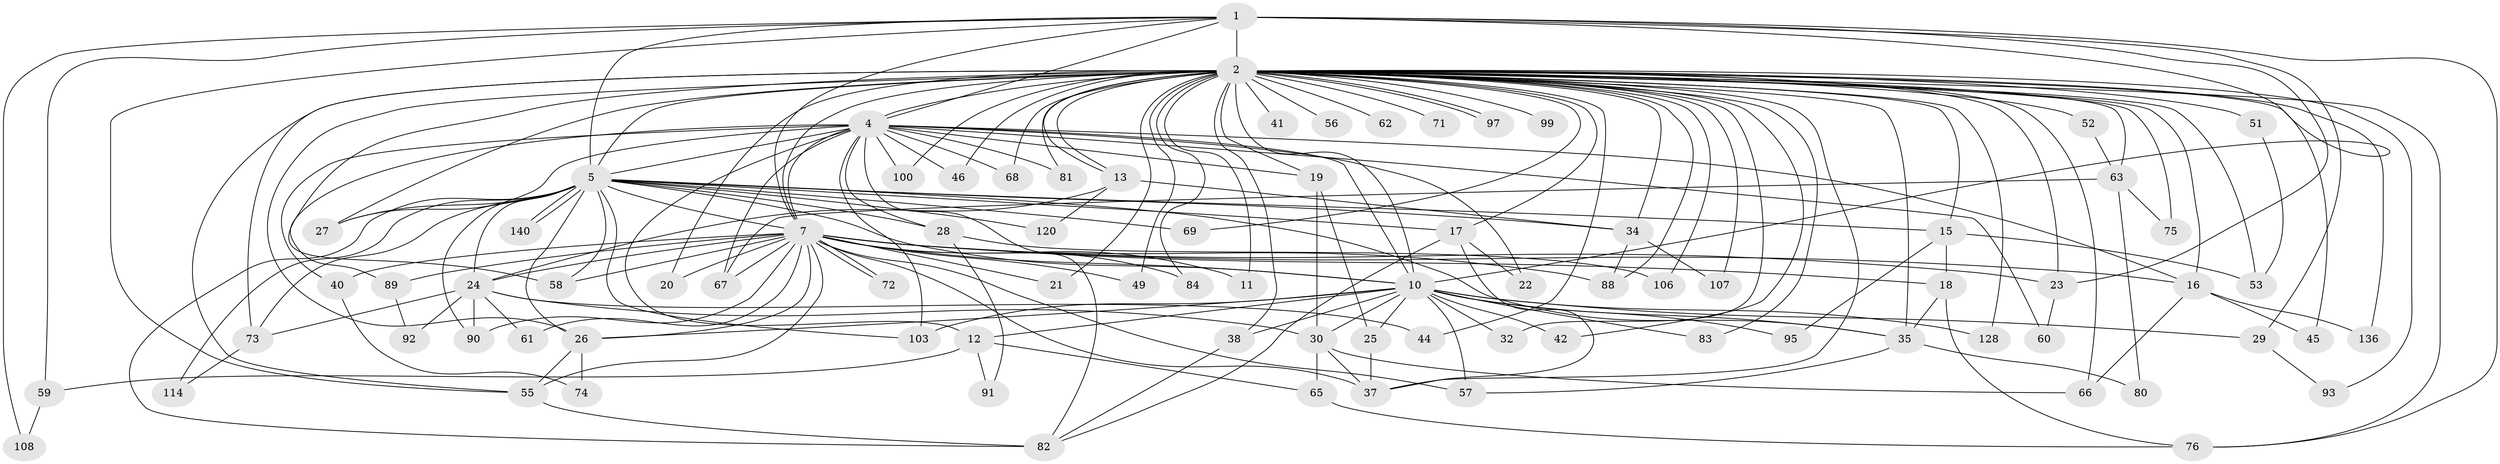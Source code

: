 // original degree distribution, {16: 0.0070921985815602835, 33: 0.0070921985815602835, 12: 0.0070921985815602835, 28: 0.0070921985815602835, 30: 0.0070921985815602835, 25: 0.014184397163120567, 27: 0.0070921985815602835, 19: 0.0070921985815602835, 29: 0.0070921985815602835, 2: 0.5319148936170213, 5: 0.05673758865248227, 3: 0.22695035460992907, 6: 0.0425531914893617, 4: 0.05673758865248227, 9: 0.0070921985815602835, 7: 0.0070921985815602835}
// Generated by graph-tools (version 1.1) at 2025/17/03/04/25 18:17:22]
// undirected, 84 vertices, 193 edges
graph export_dot {
graph [start="1"]
  node [color=gray90,style=filled];
  1 [super="+86"];
  2 [super="+6+116+31+14+70+78+109+33+3"];
  4 [super="+54+131+127+36"];
  5;
  7 [super="+8+39+124+137"];
  10;
  11;
  12;
  13;
  15;
  16;
  17;
  18 [super="+64"];
  19;
  20;
  21;
  22;
  23;
  24 [super="+122+105"];
  25;
  26 [super="+101+79"];
  27 [super="+50"];
  28;
  29;
  30 [super="+130"];
  32;
  34 [super="+96+98"];
  35 [super="+123+115+43"];
  37 [super="+126+85+47"];
  38;
  40;
  41;
  42;
  44;
  45;
  46;
  49;
  51;
  52;
  53 [super="+121"];
  55 [super="+102"];
  56;
  57;
  58;
  59;
  60;
  61 [super="+141"];
  62 [super="+133"];
  63;
  65;
  66 [super="+87"];
  67 [super="+94"];
  68;
  69;
  71;
  72;
  73;
  74;
  75;
  76 [super="+104"];
  80;
  81;
  82 [super="+132+117"];
  83;
  84;
  88;
  89;
  90 [super="+113"];
  91;
  92;
  93;
  95;
  97;
  99;
  100;
  103 [super="+111"];
  106;
  107;
  108;
  114;
  120;
  128;
  136;
  140;
  1 -- 2 [weight=5];
  1 -- 4;
  1 -- 5;
  1 -- 7 [weight=2];
  1 -- 10;
  1 -- 29;
  1 -- 55;
  1 -- 59;
  1 -- 108;
  1 -- 23;
  1 -- 76;
  2 -- 4 [weight=7];
  2 -- 5 [weight=5];
  2 -- 7 [weight=8];
  2 -- 10 [weight=5];
  2 -- 13;
  2 -- 13;
  2 -- 15 [weight=2];
  2 -- 16;
  2 -- 19;
  2 -- 21 [weight=2];
  2 -- 23;
  2 -- 34 [weight=3];
  2 -- 35 [weight=3];
  2 -- 41 [weight=2];
  2 -- 51 [weight=2];
  2 -- 75;
  2 -- 83;
  2 -- 97;
  2 -- 97;
  2 -- 128;
  2 -- 136;
  2 -- 73;
  2 -- 66;
  2 -- 93;
  2 -- 99 [weight=2];
  2 -- 38;
  2 -- 42;
  2 -- 106;
  2 -- 46;
  2 -- 52 [weight=2];
  2 -- 62 [weight=3];
  2 -- 63;
  2 -- 88;
  2 -- 26 [weight=2];
  2 -- 44;
  2 -- 56 [weight=2];
  2 -- 55;
  2 -- 58;
  2 -- 68;
  2 -- 69;
  2 -- 71;
  2 -- 11;
  2 -- 76;
  2 -- 17;
  2 -- 81;
  2 -- 20;
  2 -- 84;
  2 -- 27;
  2 -- 32;
  2 -- 37;
  2 -- 100;
  2 -- 107;
  2 -- 45;
  2 -- 49;
  2 -- 53;
  4 -- 5 [weight=2];
  4 -- 7 [weight=3];
  4 -- 10 [weight=2];
  4 -- 12;
  4 -- 19;
  4 -- 22;
  4 -- 27;
  4 -- 28;
  4 -- 40;
  4 -- 46;
  4 -- 60;
  4 -- 67;
  4 -- 68;
  4 -- 81;
  4 -- 100;
  4 -- 103;
  4 -- 16;
  4 -- 82;
  4 -- 89;
  5 -- 7 [weight=3];
  5 -- 10;
  5 -- 15;
  5 -- 17;
  5 -- 26;
  5 -- 27;
  5 -- 28;
  5 -- 34;
  5 -- 58;
  5 -- 69;
  5 -- 73;
  5 -- 82;
  5 -- 90;
  5 -- 103;
  5 -- 114;
  5 -- 120;
  5 -- 140;
  5 -- 140;
  5 -- 24;
  5 -- 35;
  7 -- 10 [weight=2];
  7 -- 11;
  7 -- 16;
  7 -- 18 [weight=2];
  7 -- 21 [weight=2];
  7 -- 23;
  7 -- 24;
  7 -- 40 [weight=2];
  7 -- 49;
  7 -- 72;
  7 -- 72;
  7 -- 84;
  7 -- 89;
  7 -- 90 [weight=2];
  7 -- 67;
  7 -- 20;
  7 -- 55;
  7 -- 57;
  7 -- 58;
  7 -- 61 [weight=2];
  7 -- 88;
  7 -- 37;
  7 -- 26;
  10 -- 12;
  10 -- 25;
  10 -- 26;
  10 -- 29;
  10 -- 32;
  10 -- 38;
  10 -- 42;
  10 -- 57;
  10 -- 83;
  10 -- 95;
  10 -- 128;
  10 -- 103;
  10 -- 30;
  10 -- 35;
  12 -- 59;
  12 -- 65;
  12 -- 91;
  13 -- 24;
  13 -- 120;
  13 -- 34;
  15 -- 18;
  15 -- 53;
  15 -- 95;
  16 -- 45;
  16 -- 136;
  16 -- 66;
  17 -- 22;
  17 -- 37;
  17 -- 82;
  18 -- 35;
  18 -- 76;
  19 -- 25;
  19 -- 30;
  23 -- 60;
  24 -- 30;
  24 -- 44;
  24 -- 61;
  24 -- 92;
  24 -- 90;
  24 -- 73;
  25 -- 37;
  26 -- 74;
  26 -- 55;
  28 -- 91;
  28 -- 106;
  29 -- 93;
  30 -- 65;
  30 -- 66;
  30 -- 37;
  34 -- 107;
  34 -- 88;
  35 -- 80;
  35 -- 57;
  38 -- 82;
  40 -- 74;
  51 -- 53;
  52 -- 63;
  55 -- 82;
  59 -- 108;
  63 -- 75;
  63 -- 80;
  63 -- 67;
  65 -- 76;
  73 -- 114;
  89 -- 92;
}

